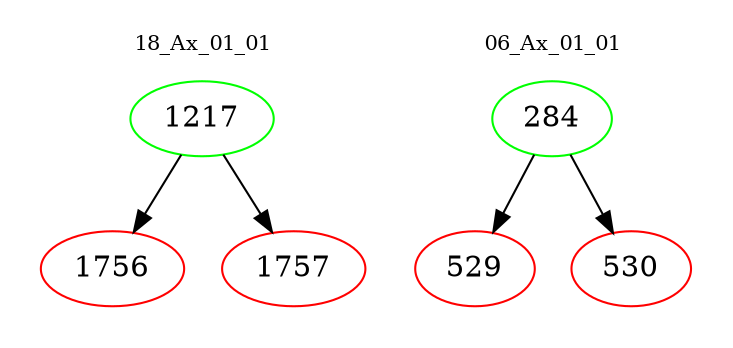 digraph{
subgraph cluster_0 {
color = white
label = "18_Ax_01_01";
fontsize=10;
T0_1217 [label="1217", color="green"]
T0_1217 -> T0_1756 [color="black"]
T0_1756 [label="1756", color="red"]
T0_1217 -> T0_1757 [color="black"]
T0_1757 [label="1757", color="red"]
}
subgraph cluster_1 {
color = white
label = "06_Ax_01_01";
fontsize=10;
T1_284 [label="284", color="green"]
T1_284 -> T1_529 [color="black"]
T1_529 [label="529", color="red"]
T1_284 -> T1_530 [color="black"]
T1_530 [label="530", color="red"]
}
}
